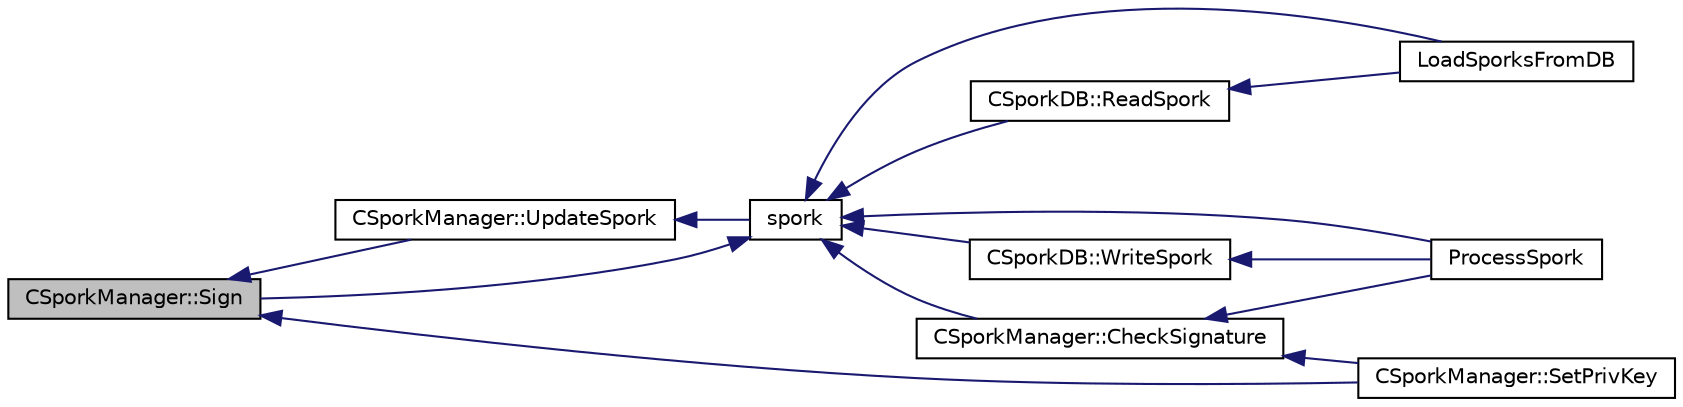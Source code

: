 digraph "CSporkManager::Sign"
{
  edge [fontname="Helvetica",fontsize="10",labelfontname="Helvetica",labelfontsize="10"];
  node [fontname="Helvetica",fontsize="10",shape=record];
  rankdir="LR";
  Node248 [label="CSporkManager::Sign",height=0.2,width=0.4,color="black", fillcolor="grey75", style="filled", fontcolor="black"];
  Node248 -> Node249 [dir="back",color="midnightblue",fontsize="10",style="solid",fontname="Helvetica"];
  Node249 [label="CSporkManager::UpdateSpork",height=0.2,width=0.4,color="black", fillcolor="white", style="filled",URL="$class_c_spork_manager.html#afb7e15fe29bd548939657a20ca5feafb"];
  Node249 -> Node250 [dir="back",color="midnightblue",fontsize="10",style="solid",fontname="Helvetica"];
  Node250 [label="spork",height=0.2,width=0.4,color="black", fillcolor="white", style="filled",URL="$rpcmisc_8cpp.html#a8dcc7f3e5749bbd1dad163b85d0abdcb"];
  Node250 -> Node251 [dir="back",color="midnightblue",fontsize="10",style="solid",fontname="Helvetica"];
  Node251 [label="LoadSporksFromDB",height=0.2,width=0.4,color="black", fillcolor="white", style="filled",URL="$spork_8h.html#a8ca9266accb6cf34f86a4f9244f22e79"];
  Node250 -> Node252 [dir="back",color="midnightblue",fontsize="10",style="solid",fontname="Helvetica"];
  Node252 [label="ProcessSpork",height=0.2,width=0.4,color="black", fillcolor="white", style="filled",URL="$spork_8h.html#a3f9c24c1f4c012152fb4422ca981610a"];
  Node250 -> Node253 [dir="back",color="midnightblue",fontsize="10",style="solid",fontname="Helvetica"];
  Node253 [label="CSporkManager::CheckSignature",height=0.2,width=0.4,color="black", fillcolor="white", style="filled",URL="$class_c_spork_manager.html#a697d8c0ce5c422ea125eee96687aa7b3"];
  Node253 -> Node252 [dir="back",color="midnightblue",fontsize="10",style="solid",fontname="Helvetica"];
  Node253 -> Node254 [dir="back",color="midnightblue",fontsize="10",style="solid",fontname="Helvetica"];
  Node254 [label="CSporkManager::SetPrivKey",height=0.2,width=0.4,color="black", fillcolor="white", style="filled",URL="$class_c_spork_manager.html#a599d088218de9d242e4dc5cb17dd310b"];
  Node250 -> Node248 [dir="back",color="midnightblue",fontsize="10",style="solid",fontname="Helvetica"];
  Node250 -> Node255 [dir="back",color="midnightblue",fontsize="10",style="solid",fontname="Helvetica"];
  Node255 [label="CSporkDB::WriteSpork",height=0.2,width=0.4,color="black", fillcolor="white", style="filled",URL="$class_c_spork_d_b.html#a642de787a3b991b3ce7d33125ca19828"];
  Node255 -> Node252 [dir="back",color="midnightblue",fontsize="10",style="solid",fontname="Helvetica"];
  Node250 -> Node256 [dir="back",color="midnightblue",fontsize="10",style="solid",fontname="Helvetica"];
  Node256 [label="CSporkDB::ReadSpork",height=0.2,width=0.4,color="black", fillcolor="white", style="filled",URL="$class_c_spork_d_b.html#a346e545c337070e9f7827c4eb1abcdb1"];
  Node256 -> Node251 [dir="back",color="midnightblue",fontsize="10",style="solid",fontname="Helvetica"];
  Node248 -> Node254 [dir="back",color="midnightblue",fontsize="10",style="solid",fontname="Helvetica"];
}

